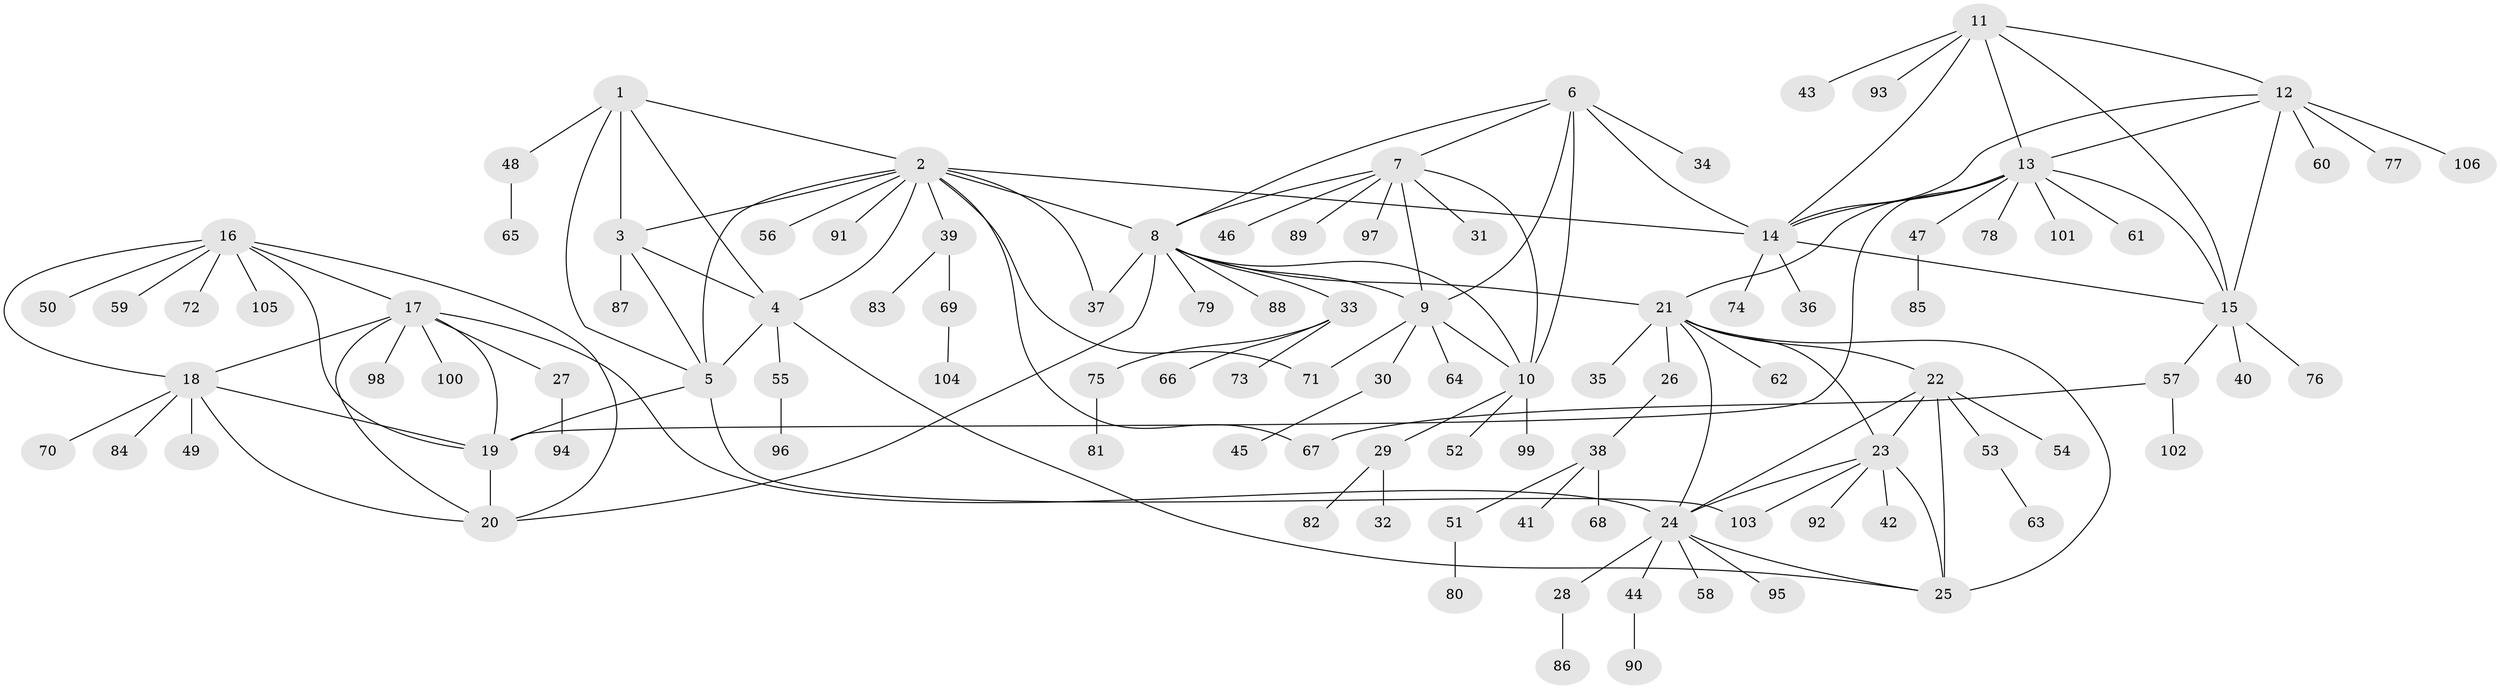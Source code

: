 // coarse degree distribution, {4: 0.02564102564102564, 12: 0.01282051282051282, 6: 0.05128205128205128, 8: 0.02564102564102564, 10: 0.02564102564102564, 9: 0.038461538461538464, 7: 0.02564102564102564, 5: 0.02564102564102564, 3: 0.05128205128205128, 2: 0.08974358974358974, 1: 0.6282051282051282}
// Generated by graph-tools (version 1.1) at 2025/24/03/03/25 07:24:12]
// undirected, 106 vertices, 145 edges
graph export_dot {
graph [start="1"]
  node [color=gray90,style=filled];
  1;
  2;
  3;
  4;
  5;
  6;
  7;
  8;
  9;
  10;
  11;
  12;
  13;
  14;
  15;
  16;
  17;
  18;
  19;
  20;
  21;
  22;
  23;
  24;
  25;
  26;
  27;
  28;
  29;
  30;
  31;
  32;
  33;
  34;
  35;
  36;
  37;
  38;
  39;
  40;
  41;
  42;
  43;
  44;
  45;
  46;
  47;
  48;
  49;
  50;
  51;
  52;
  53;
  54;
  55;
  56;
  57;
  58;
  59;
  60;
  61;
  62;
  63;
  64;
  65;
  66;
  67;
  68;
  69;
  70;
  71;
  72;
  73;
  74;
  75;
  76;
  77;
  78;
  79;
  80;
  81;
  82;
  83;
  84;
  85;
  86;
  87;
  88;
  89;
  90;
  91;
  92;
  93;
  94;
  95;
  96;
  97;
  98;
  99;
  100;
  101;
  102;
  103;
  104;
  105;
  106;
  1 -- 2;
  1 -- 3;
  1 -- 4;
  1 -- 5;
  1 -- 48;
  2 -- 3;
  2 -- 4;
  2 -- 5;
  2 -- 8;
  2 -- 14;
  2 -- 37;
  2 -- 39;
  2 -- 56;
  2 -- 67;
  2 -- 71;
  2 -- 91;
  3 -- 4;
  3 -- 5;
  3 -- 87;
  4 -- 5;
  4 -- 25;
  4 -- 55;
  5 -- 19;
  5 -- 103;
  6 -- 7;
  6 -- 8;
  6 -- 9;
  6 -- 10;
  6 -- 14;
  6 -- 34;
  7 -- 8;
  7 -- 9;
  7 -- 10;
  7 -- 31;
  7 -- 46;
  7 -- 89;
  7 -- 97;
  8 -- 9;
  8 -- 10;
  8 -- 20;
  8 -- 21;
  8 -- 33;
  8 -- 37;
  8 -- 79;
  8 -- 88;
  9 -- 10;
  9 -- 30;
  9 -- 64;
  9 -- 71;
  10 -- 29;
  10 -- 52;
  10 -- 99;
  11 -- 12;
  11 -- 13;
  11 -- 14;
  11 -- 15;
  11 -- 43;
  11 -- 93;
  12 -- 13;
  12 -- 14;
  12 -- 15;
  12 -- 60;
  12 -- 77;
  12 -- 106;
  13 -- 14;
  13 -- 15;
  13 -- 19;
  13 -- 21;
  13 -- 47;
  13 -- 61;
  13 -- 78;
  13 -- 101;
  14 -- 15;
  14 -- 36;
  14 -- 74;
  15 -- 40;
  15 -- 57;
  15 -- 76;
  16 -- 17;
  16 -- 18;
  16 -- 19;
  16 -- 20;
  16 -- 50;
  16 -- 59;
  16 -- 72;
  16 -- 105;
  17 -- 18;
  17 -- 19;
  17 -- 20;
  17 -- 24;
  17 -- 27;
  17 -- 98;
  17 -- 100;
  18 -- 19;
  18 -- 20;
  18 -- 49;
  18 -- 70;
  18 -- 84;
  19 -- 20;
  21 -- 22;
  21 -- 23;
  21 -- 24;
  21 -- 25;
  21 -- 26;
  21 -- 35;
  21 -- 62;
  22 -- 23;
  22 -- 24;
  22 -- 25;
  22 -- 53;
  22 -- 54;
  23 -- 24;
  23 -- 25;
  23 -- 42;
  23 -- 92;
  23 -- 103;
  24 -- 25;
  24 -- 28;
  24 -- 44;
  24 -- 58;
  24 -- 95;
  26 -- 38;
  27 -- 94;
  28 -- 86;
  29 -- 32;
  29 -- 82;
  30 -- 45;
  33 -- 66;
  33 -- 73;
  33 -- 75;
  38 -- 41;
  38 -- 51;
  38 -- 68;
  39 -- 69;
  39 -- 83;
  44 -- 90;
  47 -- 85;
  48 -- 65;
  51 -- 80;
  53 -- 63;
  55 -- 96;
  57 -- 67;
  57 -- 102;
  69 -- 104;
  75 -- 81;
}
